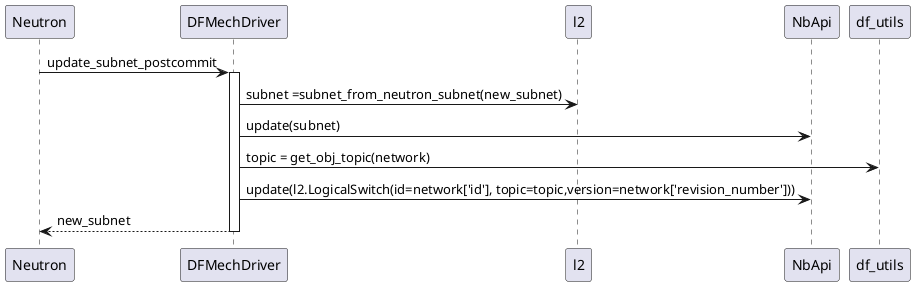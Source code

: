 @startuml update subnet
Neutron->DFMechDriver:update_subnet_postcommit
activate DFMechDriver
' new_subnet = context.current
DFMechDriver->l2:subnet =subnet_from_neutron_subnet(new_subnet)
DFMechDriver->NbApi:update(subnet)
' network = context.network.current
DFMechDriver->df_utils:topic = get_obj_topic(network)
DFMechDriver->NbApi:update(l2.LogicalSwitch(id=network['id'], topic=topic,version=network['revision_number']))
DFMechDriver-->Neutron:new_subnet
deactivate DFMechDriver
@enduml